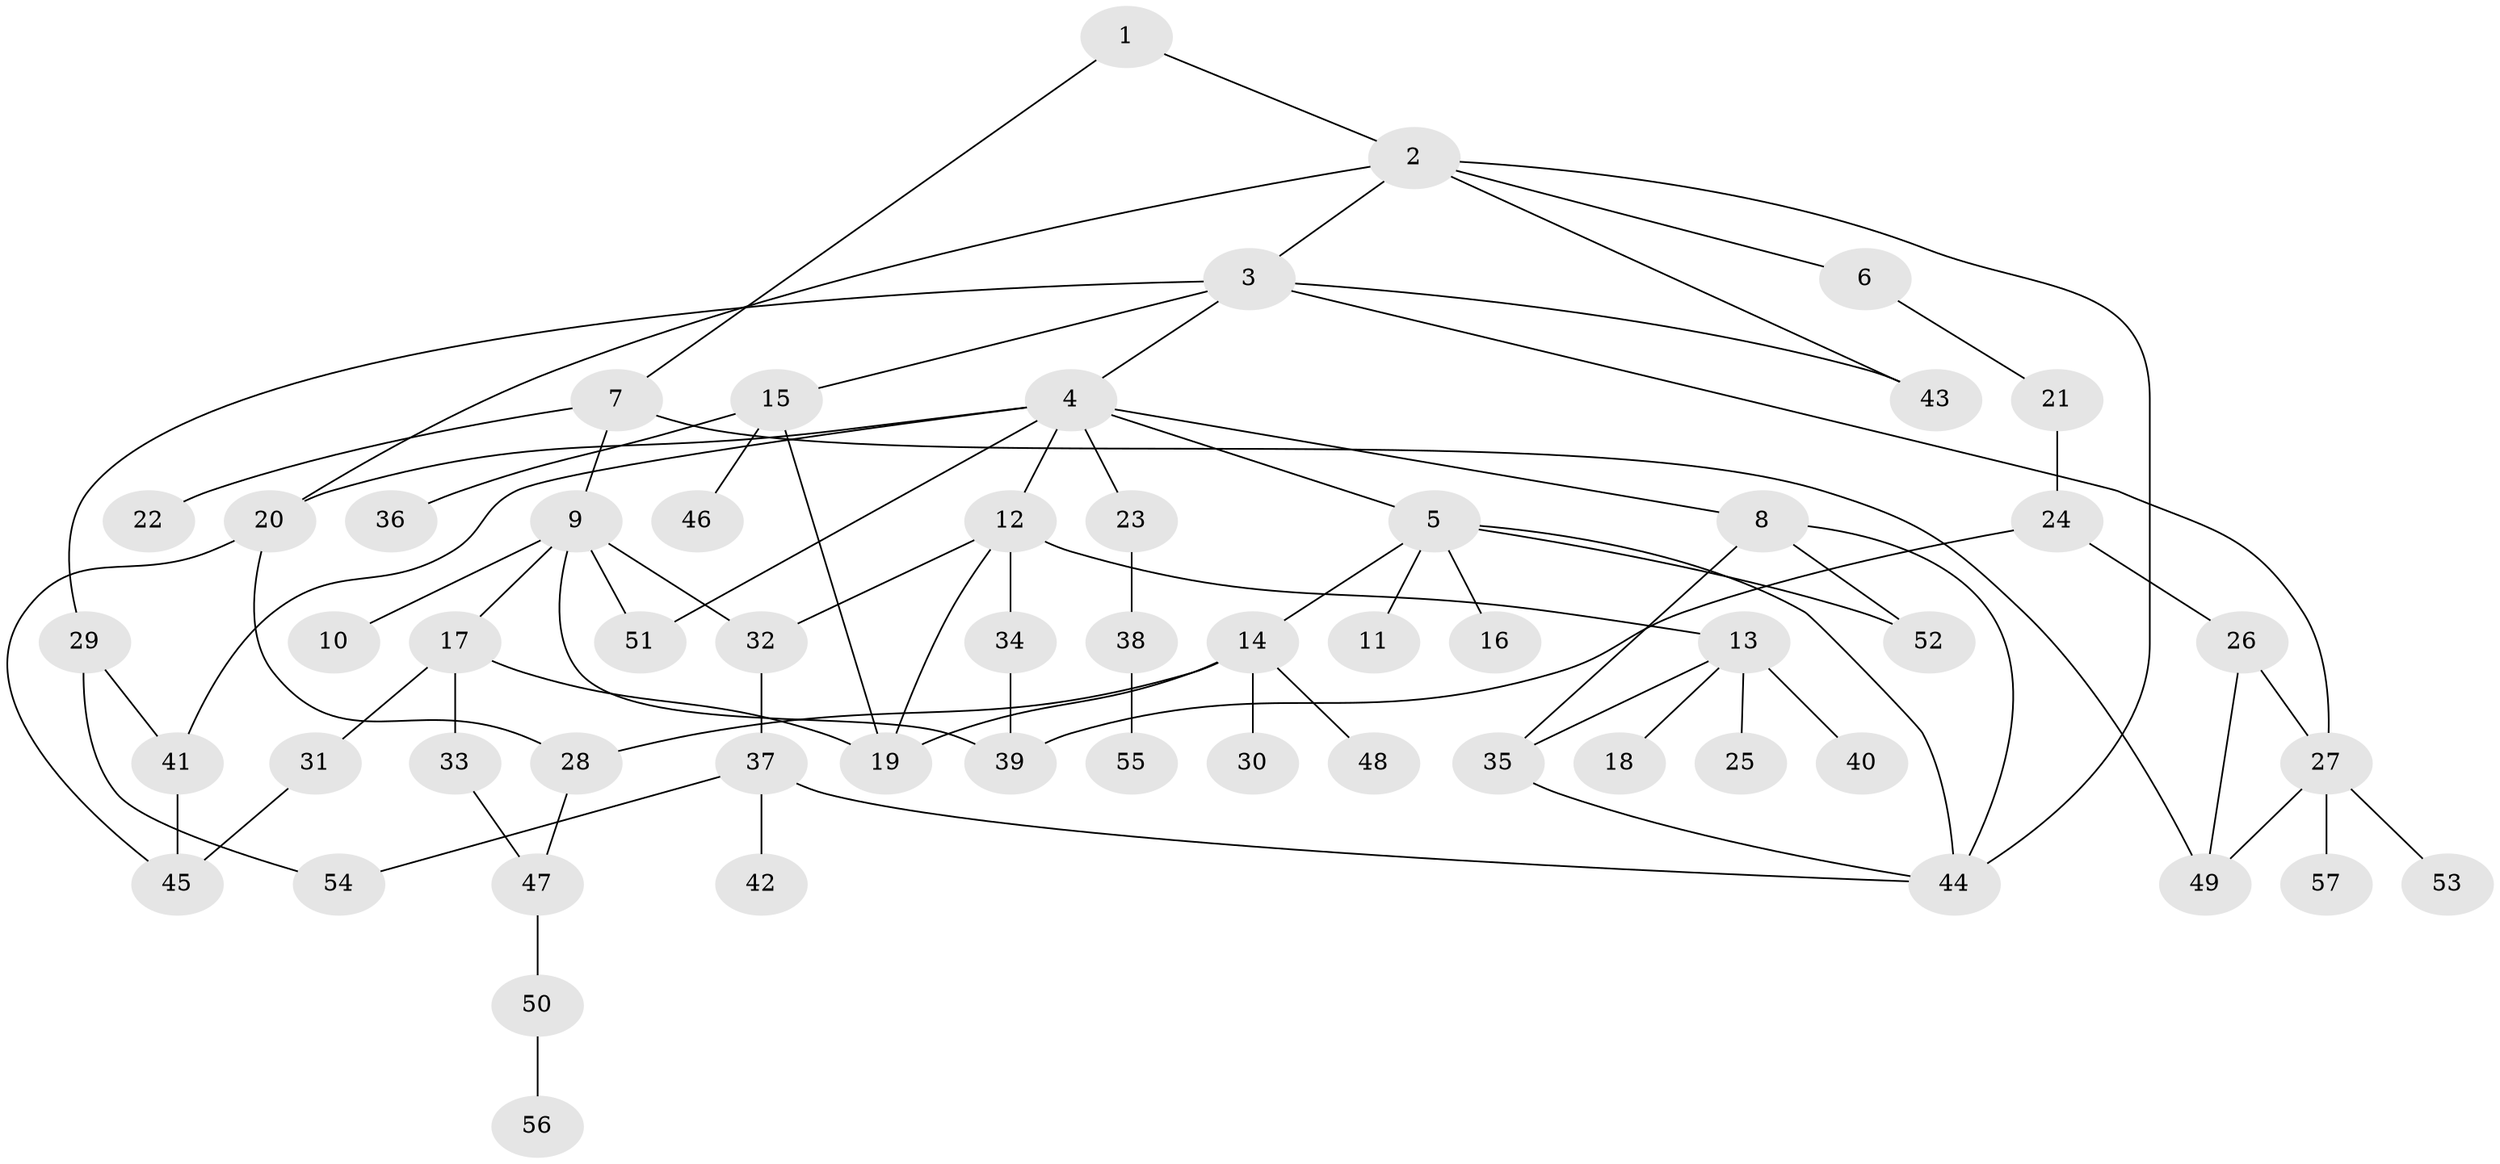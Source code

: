 // coarse degree distribution, {2: 0.15789473684210525, 5: 0.18421052631578946, 10: 0.02631578947368421, 8: 0.02631578947368421, 1: 0.3157894736842105, 6: 0.05263157894736842, 4: 0.10526315789473684, 3: 0.13157894736842105}
// Generated by graph-tools (version 1.1) at 2025/41/03/06/25 10:41:25]
// undirected, 57 vertices, 80 edges
graph export_dot {
graph [start="1"]
  node [color=gray90,style=filled];
  1;
  2;
  3;
  4;
  5;
  6;
  7;
  8;
  9;
  10;
  11;
  12;
  13;
  14;
  15;
  16;
  17;
  18;
  19;
  20;
  21;
  22;
  23;
  24;
  25;
  26;
  27;
  28;
  29;
  30;
  31;
  32;
  33;
  34;
  35;
  36;
  37;
  38;
  39;
  40;
  41;
  42;
  43;
  44;
  45;
  46;
  47;
  48;
  49;
  50;
  51;
  52;
  53;
  54;
  55;
  56;
  57;
  1 -- 2;
  1 -- 7;
  2 -- 3;
  2 -- 6;
  2 -- 43;
  2 -- 44;
  2 -- 20;
  3 -- 4;
  3 -- 15;
  3 -- 29;
  3 -- 27;
  3 -- 43;
  4 -- 5;
  4 -- 8;
  4 -- 12;
  4 -- 20;
  4 -- 23;
  4 -- 51;
  4 -- 41;
  5 -- 11;
  5 -- 14;
  5 -- 16;
  5 -- 52;
  5 -- 44;
  6 -- 21;
  7 -- 9;
  7 -- 22;
  7 -- 49;
  8 -- 35;
  8 -- 44;
  8 -- 52;
  9 -- 10;
  9 -- 17;
  9 -- 32;
  9 -- 39;
  9 -- 51;
  12 -- 13;
  12 -- 19;
  12 -- 34;
  12 -- 32;
  13 -- 18;
  13 -- 25;
  13 -- 40;
  13 -- 35;
  14 -- 28;
  14 -- 30;
  14 -- 48;
  14 -- 19;
  15 -- 36;
  15 -- 46;
  15 -- 19;
  17 -- 31;
  17 -- 33;
  17 -- 19;
  20 -- 45;
  20 -- 28;
  21 -- 24;
  23 -- 38;
  24 -- 26;
  24 -- 39;
  26 -- 27;
  26 -- 49;
  27 -- 49;
  27 -- 53;
  27 -- 57;
  28 -- 47;
  29 -- 41;
  29 -- 54;
  31 -- 45;
  32 -- 37;
  33 -- 47;
  34 -- 39;
  35 -- 44;
  37 -- 42;
  37 -- 44;
  37 -- 54;
  38 -- 55;
  41 -- 45;
  47 -- 50;
  50 -- 56;
}
